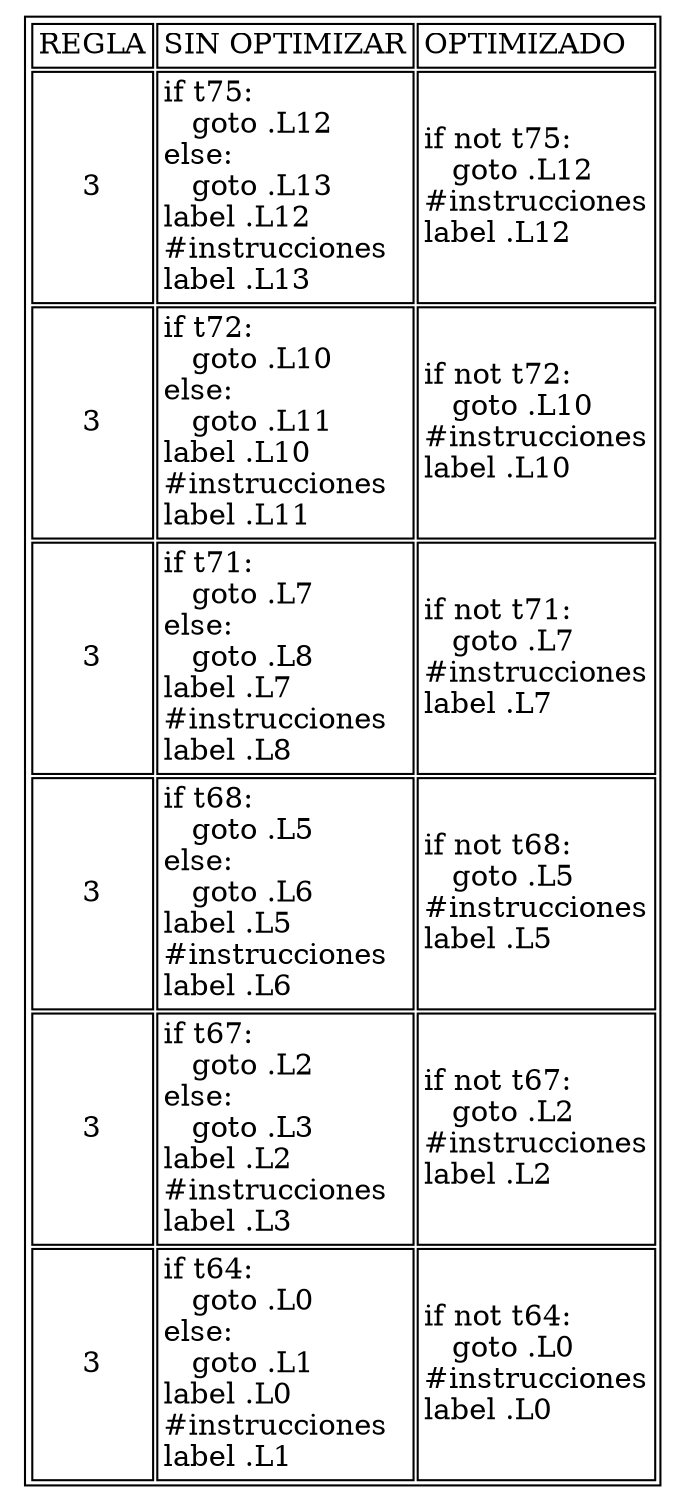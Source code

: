 digraph structs {
	node [shape=plaintext]
stack [label =  <<TABLE><TR>
<TD>REGLA</TD>
<TD align="left" balign="left">SIN OPTIMIZAR</TD>
<TD align="left" balign="left">OPTIMIZADO</TD>
</TR><TR>
<TD>3</TD>
<TD align="left" balign="left">if t75:<br/> &nbsp; goto .L12<br/>else:<br/> &nbsp; goto .L13<br/>label .L12<br/>#instrucciones<br/>label .L13</TD>
<TD align="left" balign="left">if not t75:<br/> &nbsp; goto .L12<br/>#instrucciones<br/>label .L12</TD>
</TR><TR>
<TD>3</TD>
<TD align="left" balign="left">if t72:<br/> &nbsp; goto .L10<br/>else:<br/> &nbsp; goto .L11<br/>label .L10<br/>#instrucciones<br/>label .L11</TD>
<TD align="left" balign="left">if not t72:<br/> &nbsp; goto .L10<br/>#instrucciones<br/>label .L10</TD>
</TR><TR>
<TD>3</TD>
<TD align="left" balign="left">if t71:<br/> &nbsp; goto .L7<br/>else:<br/> &nbsp; goto .L8<br/>label .L7<br/>#instrucciones<br/>label .L8</TD>
<TD align="left" balign="left">if not t71:<br/> &nbsp; goto .L7<br/>#instrucciones<br/>label .L7</TD>
</TR><TR>
<TD>3</TD>
<TD align="left" balign="left">if t68:<br/> &nbsp; goto .L5<br/>else:<br/> &nbsp; goto .L6<br/>label .L5<br/>#instrucciones<br/>label .L6</TD>
<TD align="left" balign="left">if not t68:<br/> &nbsp; goto .L5<br/>#instrucciones<br/>label .L5</TD>
</TR><TR>
<TD>3</TD>
<TD align="left" balign="left">if t67:<br/> &nbsp; goto .L2<br/>else:<br/> &nbsp; goto .L3<br/>label .L2<br/>#instrucciones<br/>label .L3</TD>
<TD align="left" balign="left">if not t67:<br/> &nbsp; goto .L2<br/>#instrucciones<br/>label .L2</TD>
</TR><TR>
<TD>3</TD>
<TD align="left" balign="left">if t64:<br/> &nbsp; goto .L0<br/>else:<br/> &nbsp; goto .L1<br/>label .L0<br/>#instrucciones<br/>label .L1</TD>
<TD align="left" balign="left">if not t64:<br/> &nbsp; goto .L0<br/>#instrucciones<br/>label .L0</TD>
</TR></TABLE>>, ];
}
